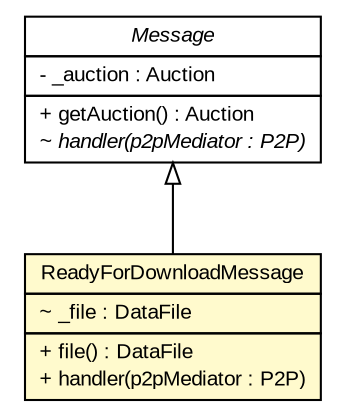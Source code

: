 #!/usr/local/bin/dot
#
# Class diagram 
# Generated by UMLGraph version R5_7_2-3-gee82a7 (http://www.umlgraph.org/)
#

digraph G {
	edge [fontname="arial",fontsize=10,labelfontname="arial",labelfontsize=10];
	node [fontname="arial",fontsize=10,shape=plaintext];
	nodesep=0.25;
	ranksep=0.5;
	// org.edg.data.replication.optorsim.auctions.ReadyForDownloadMessage
	c8495 [label=<<table title="org.edg.data.replication.optorsim.auctions.ReadyForDownloadMessage" border="0" cellborder="1" cellspacing="0" cellpadding="2" port="p" bgcolor="lemonChiffon" href="./ReadyForDownloadMessage.html">
		<tr><td><table border="0" cellspacing="0" cellpadding="1">
<tr><td align="center" balign="center"> ReadyForDownloadMessage </td></tr>
		</table></td></tr>
		<tr><td><table border="0" cellspacing="0" cellpadding="1">
<tr><td align="left" balign="left"> ~ _file : DataFile </td></tr>
		</table></td></tr>
		<tr><td><table border="0" cellspacing="0" cellpadding="1">
<tr><td align="left" balign="left"> + file() : DataFile </td></tr>
<tr><td align="left" balign="left"> + handler(p2pMediator : P2P) </td></tr>
		</table></td></tr>
		</table>>, URL="./ReadyForDownloadMessage.html", fontname="arial", fontcolor="black", fontsize=10.0];
	// org.edg.data.replication.optorsim.auctions.Message
	c8499 [label=<<table title="org.edg.data.replication.optorsim.auctions.Message" border="0" cellborder="1" cellspacing="0" cellpadding="2" port="p" href="./Message.html">
		<tr><td><table border="0" cellspacing="0" cellpadding="1">
<tr><td align="center" balign="center"><font face="arial italic"> Message </font></td></tr>
		</table></td></tr>
		<tr><td><table border="0" cellspacing="0" cellpadding="1">
<tr><td align="left" balign="left"> - _auction : Auction </td></tr>
		</table></td></tr>
		<tr><td><table border="0" cellspacing="0" cellpadding="1">
<tr><td align="left" balign="left"> + getAuction() : Auction </td></tr>
<tr><td align="left" balign="left"><font face="arial italic" point-size="10.0"> ~ handler(p2pMediator : P2P) </font></td></tr>
		</table></td></tr>
		</table>>, URL="./Message.html", fontname="arial", fontcolor="black", fontsize=10.0];
	//org.edg.data.replication.optorsim.auctions.ReadyForDownloadMessage extends org.edg.data.replication.optorsim.auctions.Message
	c8499:p -> c8495:p [dir=back,arrowtail=empty];
}

